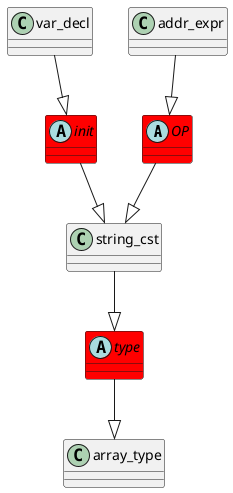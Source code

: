 @startuml
abstract class	OP	 #red	
OP	 --|> 	string_cst	
addr_expr	 --|> 	OP	
abstract class	type	 #red	
type	 --|> 	array_type	
string_cst	 --|> 	type	
abstract class	init	 #red	
init	 --|> 	string_cst	
var_decl	 --|> 	init	
@enduml
